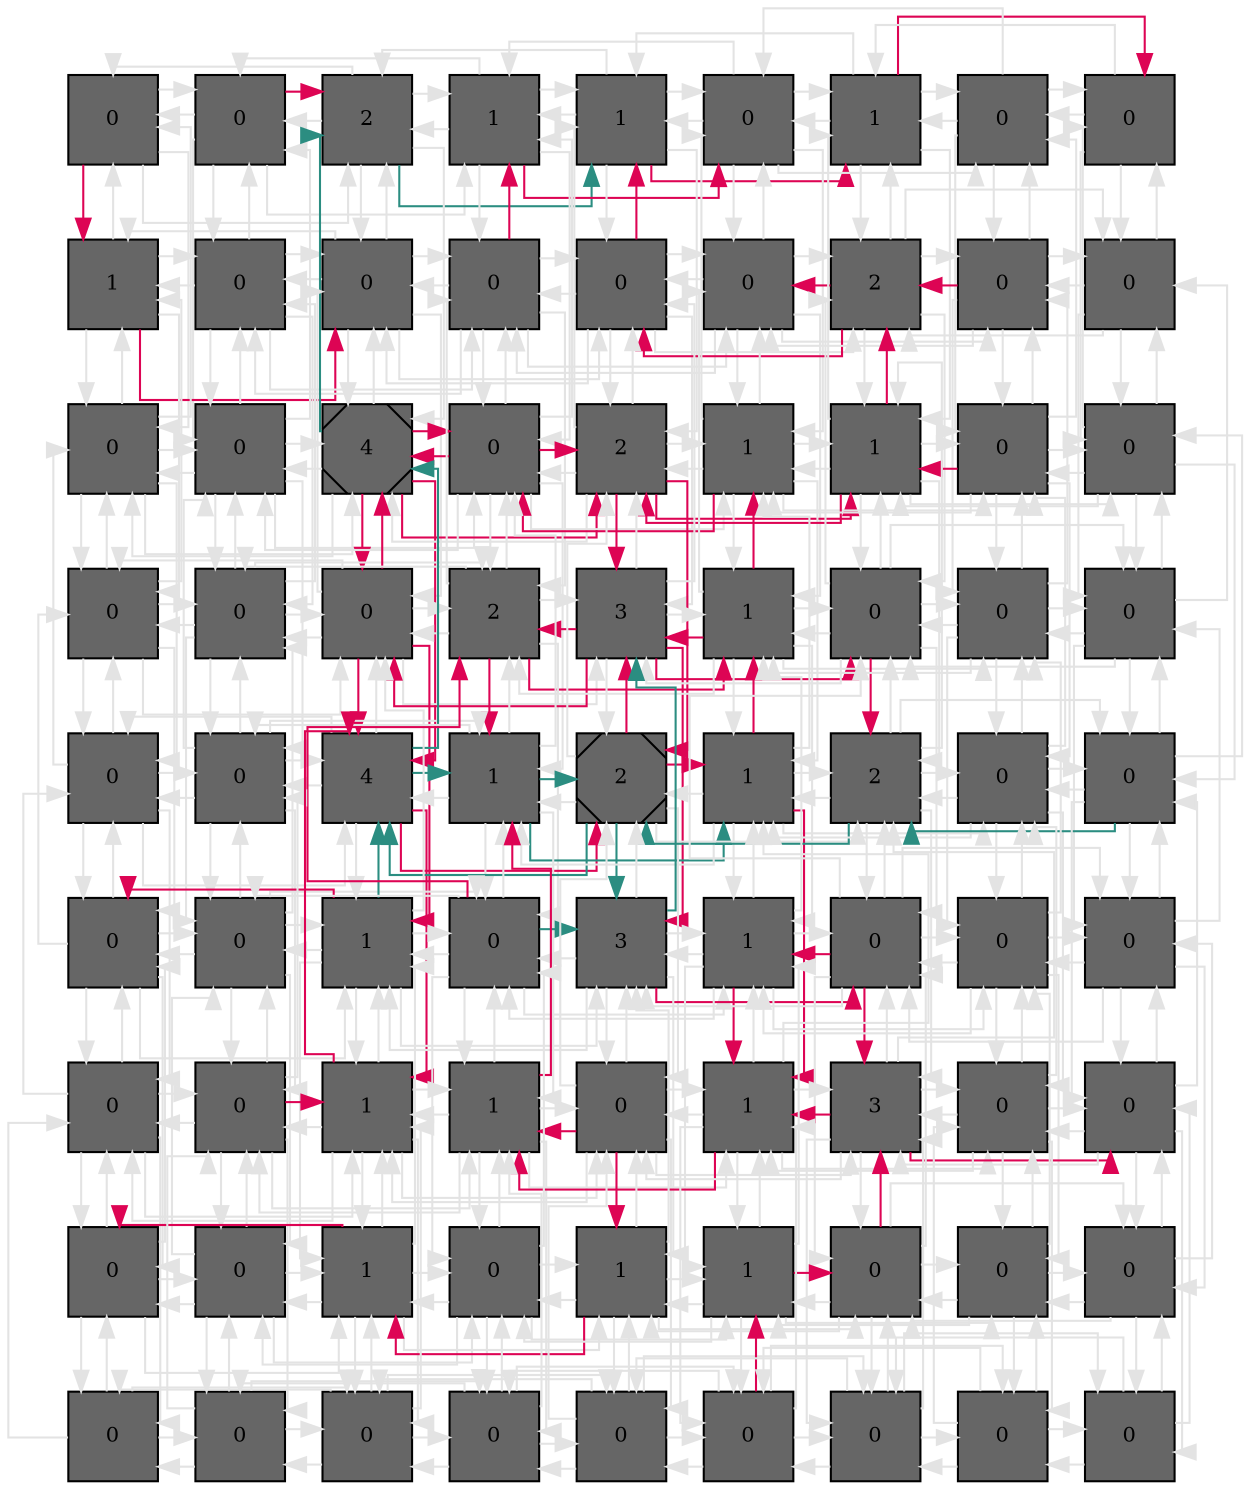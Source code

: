 digraph layout  {
rankdir=TB;
splines=ortho;
node [fixedsize=false, style=filled, width="0.6"];
edge [constraint=false];
0 [fillcolor="#666666", fontsize=10, label=0, shape=square, tooltip="name:  TGFbR ,\nin_degree: 4,\nout_degree: 4"];
1 [fillcolor="#666666", fontsize=10, label=0, shape=square, tooltip="name:  IRAK ,\nin_degree: 5,\nout_degree: 5"];
2 [fillcolor="#666666", fontsize=10, label=2, shape=square, tooltip="name:  TGFb ,\nin_degree: 6,\nout_degree: 6"];
3 [fillcolor="#666666", fontsize=10, label=1, shape=square, tooltip="name:  STAT4 ,\nin_degree: 6,\nout_degree: 6"];
4 [fillcolor="#666666", fontsize=10, label=1, shape=square, tooltip="name:  IFNg ,\nin_degree: 6,\nout_degree: 6"];
5 [fillcolor="#666666", fontsize=10, label=0, shape=square, tooltip="name:  IL12R ,\nin_degree: 6,\nout_degree: 6"];
6 [fillcolor="#666666", fontsize=10, label=1, shape=square, tooltip="name:  Prf1 ,\nin_degree: 6,\nout_degree: 6"];
7 [fillcolor="#666666", fontsize=10, label=0, shape=square, tooltip="name:  IL12 ,\nin_degree: 5,\nout_degree: 5"];
8 [fillcolor="#666666", fontsize=10, label=0, shape=square, tooltip="name:  IFNgR ,\nin_degree: 4,\nout_degree: 4"];
9 [fillcolor="#666666", fontsize=10, label=1, shape=square, tooltip="name:  IL18 ,\nin_degree: 5,\nout_degree: 5"];
10 [fillcolor="#666666", fontsize=10, label=0, shape=square, tooltip="name:  IL18R ,\nin_degree: 6,\nout_degree: 6"];
11 [fillcolor="#666666", fontsize=10, label=0, shape=square, tooltip="name:  SMAD2 ,\nin_degree: 7,\nout_degree: 7"];
12 [fillcolor="#666666", fontsize=10, label=0, shape=square, tooltip="name:  STAT6 ,\nin_degree: 7,\nout_degree: 7"];
13 [fillcolor="#666666", fontsize=10, label=0, shape=square, tooltip="name:  EOMES ,\nin_degree: 7,\nout_degree: 7"];
14 [fillcolor="#666666", fontsize=10, label=0, shape=square, tooltip="name:  IL4R ,\nin_degree: 7,\nout_degree: 7"];
15 [fillcolor="#666666", fontsize=10, label=2, shape=square, tooltip="name:  Gzmb ,\nin_degree: 7,\nout_degree: 7"];
16 [fillcolor="#666666", fontsize=10, label=0, shape=square, tooltip="name:  IL27R ,\nin_degree: 6,\nout_degree: 6"];
17 [fillcolor="#666666", fontsize=10, label=0, shape=square, tooltip="name:  IL27 ,\nin_degree: 5,\nout_degree: 5"];
18 [fillcolor="#666666", fontsize=10, label=0, shape=square, tooltip="name:  SMAD3 ,\nin_degree: 6,\nout_degree: 6"];
19 [fillcolor="#666666", fontsize=10, label=0, shape=square, tooltip="name:  IL10 ,\nin_degree: 7,\nout_degree: 7"];
20 [fillcolor="#666666", fontsize=10, label=4, shape=Msquare, tooltip="name:  Foxp3 ,\nin_degree: 8,\nout_degree: 8"];
21 [fillcolor="#666666", fontsize=10, label=0, shape=square, tooltip="name:  GATA3 ,\nin_degree: 8,\nout_degree: 8"];
22 [fillcolor="#666666", fontsize=10, label=2, shape=square, tooltip="name:  Tbet ,\nin_degree: 8,\nout_degree: 8"];
23 [fillcolor="#666666", fontsize=10, label=1, shape=square, tooltip="name:  SOCS1 ,\nin_degree: 8,\nout_degree: 8"];
24 [fillcolor="#666666", fontsize=10, label=1, shape=square, tooltip="name:  IL4 ,\nin_degree: 8,\nout_degree: 8"];
25 [fillcolor="#666666", fontsize=10, label=0, shape=square, tooltip="name:  STAT1 ,\nin_degree: 7,\nout_degree: 7"];
26 [fillcolor="#666666", fontsize=10, label=0, shape=square, tooltip="name:  JAK1 ,\nin_degree: 6,\nout_degree: 6"];
27 [fillcolor="#666666", fontsize=10, label=0, shape=square, tooltip="name:  IL17 ,\nin_degree: 6,\nout_degree: 6"];
28 [fillcolor="#666666", fontsize=10, label=0, shape=square, tooltip="name:  IL6 ,\nin_degree: 7,\nout_degree: 7"];
29 [fillcolor="#666666", fontsize=10, label=0, shape=square, tooltip="name:  RORgt ,\nin_degree: 8,\nout_degree: 8"];
30 [fillcolor="#666666", fontsize=10, label=2, shape=square, tooltip="name:  HEB ,\nin_degree: 8,\nout_degree: 8"];
31 [fillcolor="#666666", fontsize=10, label=3, shape=square, tooltip="name:  Runx3 ,\nin_degree: 8,\nout_degree: 8"];
32 [fillcolor="#666666", fontsize=10, label=1, shape=square, tooltip="name:  TCF1 ,\nin_degree: 8,\nout_degree: 8"];
33 [fillcolor="#666666", fontsize=10, label=0, shape=square, tooltip="name:  CD4 ,\nin_degree: 8,\nout_degree: 8"];
34 [fillcolor="#666666", fontsize=10, label=0, shape=square, tooltip="name:  IFNbR ,\nin_degree: 7,\nout_degree: 7"];
35 [fillcolor="#666666", fontsize=10, label=0, shape=square, tooltip="name:  IFNb ,\nin_degree: 6,\nout_degree: 6"];
36 [fillcolor="#666666", fontsize=10, label=0, shape=square, tooltip="name:  AKT ,\nin_degree: 6,\nout_degree: 6"];
37 [fillcolor="#666666", fontsize=10, label=0, shape=square, tooltip="name:  IL10R ,\nin_degree: 7,\nout_degree: 7"];
38 [fillcolor="#666666", fontsize=10, label=4, shape=square, tooltip="name:  STAT3 ,\nin_degree: 8,\nout_degree: 8"];
39 [fillcolor="#666666", fontsize=10, label=1, shape=square, tooltip="name:  Runx1 ,\nin_degree: 8,\nout_degree: 8"];
40 [fillcolor="#666666", fontsize=10, label=2, shape=Msquare, tooltip="name:  ThPOK ,\nin_degree: 8,\nout_degree: 8"];
41 [fillcolor="#666666", fontsize=10, label=1, shape=square, tooltip="name:  STAT5 ,\nin_degree: 8,\nout_degree: 8"];
42 [fillcolor="#666666", fontsize=10, label=2, shape=square, tooltip="name:  XBP1 ,\nin_degree: 8,\nout_degree: 8"];
43 [fillcolor="#666666", fontsize=10, label=0, shape=square, tooltip="name:  IL2R ,\nin_degree: 7,\nout_degree: 7"];
44 [fillcolor="#666666", fontsize=10, label=0, shape=square, tooltip="name:  IL21R ,\nin_degree: 6,\nout_degree: 6"];
45 [fillcolor="#666666", fontsize=10, label=0, shape=square, tooltip="name:  TNFa ,\nin_degree: 6,\nout_degree: 6"];
46 [fillcolor="#666666", fontsize=10, label=0, shape=square, tooltip="name:  IL6R ,\nin_degree: 7,\nout_degree: 7"];
47 [fillcolor="#666666", fontsize=10, label=1, shape=square, tooltip="name:  JAK3 ,\nin_degree: 8,\nout_degree: 8"];
48 [fillcolor="#666666", fontsize=10, label=0, shape=square, tooltip="name:  Notch1 ,\nin_degree: 8,\nout_degree: 8"];
49 [fillcolor="#666666", fontsize=10, label=3, shape=square, tooltip="name:  CD8 ,\nin_degree: 8,\nout_degree: 8"];
50 [fillcolor="#666666", fontsize=10, label=1, shape=square, tooltip="name:  Bcl11b ,\nin_degree: 8,\nout_degree: 8"];
51 [fillcolor="#666666", fontsize=10, label=0, shape=square, tooltip="name:  Ebf1 ,\nin_degree: 8,\nout_degree: 8"];
52 [fillcolor="#666666", fontsize=10, label=0, shape=square, tooltip="name:  IL2 ,\nin_degree: 7,\nout_degree: 7"];
53 [fillcolor="#666666", fontsize=10, label=0, shape=square, tooltip="name:  IL21 ,\nin_degree: 6,\nout_degree: 6"];
54 [fillcolor="#666666", fontsize=10, label=0, shape=square, tooltip="name:  TNFR2 ,\nin_degree: 6,\nout_degree: 6"];
55 [fillcolor="#666666", fontsize=10, label=0, shape=square, tooltip="name:  IL23R ,\nin_degree: 7,\nout_degree: 7"];
56 [fillcolor="#666666", fontsize=10, label=1, shape=square, tooltip="name:  FR4 ,\nin_degree: 8,\nout_degree: 8"];
57 [fillcolor="#666666", fontsize=10, label=1, shape=square, tooltip="name:  Bcl2 ,\nin_degree: 8,\nout_degree: 8"];
58 [fillcolor="#666666", fontsize=10, label=0, shape=square, tooltip="name:  TCR ,\nin_degree: 8,\nout_degree: 8"];
59 [fillcolor="#666666", fontsize=10, label=1, shape=square, tooltip="name:  Pax5 ,\nin_degree: 8,\nout_degree: 8"];
60 [fillcolor="#666666", fontsize=10, label=3, shape=square, tooltip="name:  Blimp1 ,\nin_degree: 8,\nout_degree: 8"];
61 [fillcolor="#666666", fontsize=10, label=0, shape=square, tooltip="name:  Bach2 ,\nin_degree: 7,\nout_degree: 7"];
62 [fillcolor="#666666", fontsize=10, label=0, shape=square, tooltip="name:  Bcl6 ,\nin_degree: 6,\nout_degree: 6"];
63 [fillcolor="#666666", fontsize=10, label=0, shape=square, tooltip="name:  Ikaros ,\nin_degree: 5,\nout_degree: 5"];
64 [fillcolor="#666666", fontsize=10, label=0, shape=square, tooltip="name:  IL7 ,\nin_degree: 6,\nout_degree: 6"];
65 [fillcolor="#666666", fontsize=10, label=1, shape=square, tooltip="name:  IL7R ,\nin_degree: 7,\nout_degree: 7"];
66 [fillcolor="#666666", fontsize=10, label=0, shape=square, tooltip="name:  Dll1 ,\nin_degree: 7,\nout_degree: 7"];
67 [fillcolor="#666666", fontsize=10, label=1, shape=square, tooltip="name:  PU1 ,\nin_degree: 7,\nout_degree: 7"];
68 [fillcolor="#666666", fontsize=10, label=1, shape=square, tooltip="name:  CD19 ,\nin_degree: 7,\nout_degree: 7"];
69 [fillcolor="#666666", fontsize=10, label=0, shape=square, tooltip="name:  Irf4 ,\nin_degree: 7,\nout_degree: 7"];
70 [fillcolor="#666666", fontsize=10, label=0, shape=square, tooltip="name:  Helios ,\nin_degree: 6,\nout_degree: 6"];
71 [fillcolor="#666666", fontsize=10, label=0, shape=square, tooltip="name:  NFkB ,\nin_degree: 5,\nout_degree: 5"];
72 [fillcolor="#666666", fontsize=10, label=0, shape=square, tooltip="name:  Gfi1 ,\nin_degree: 4,\nout_degree: 4"];
73 [fillcolor="#666666", fontsize=10, label=0, shape=square, tooltip="name:  IL23 ,\nin_degree: 5,\nout_degree: 5"];
74 [fillcolor="#666666", fontsize=10, label=0, shape=square, tooltip="name:  B9 ,\nin_degree: 6,\nout_degree: 6"];
75 [fillcolor="#666666", fontsize=10, label=0, shape=square, tooltip="name:  Hoxa9 ,\nin_degree: 6,\nout_degree: 6"];
76 [fillcolor="#666666", fontsize=10, label=0, shape=square, tooltip="name:  NFAT ,\nin_degree: 6,\nout_degree: 6"];
77 [fillcolor="#666666", fontsize=10, label=0, shape=square, tooltip="name:  Flt3 ,\nin_degree: 6,\nout_degree: 6"];
78 [fillcolor="#666666", fontsize=10, label=0, shape=square, tooltip="name:  Flt3L ,\nin_degree: 6,\nout_degree: 6"];
79 [fillcolor="#666666", fontsize=10, label=0, shape=square, tooltip="name:  ERK ,\nin_degree: 5,\nout_degree: 5"];
80 [fillcolor="#666666", fontsize=10, label=0, shape=square, tooltip="name:  BCR ,\nin_degree: 4,\nout_degree: 4"];
0 -> 1  [color=grey89, style="penwidth(0.1)", tooltip=" ", weight=1];
0 -> 9  [color="#DD0454", style="penwidth(0.1)", tooltip="0( TGFbR ) to 11( SMAD2 )", weight=1];
0 -> 18  [color=grey89, style="penwidth(0.1)", tooltip=" ", weight=1];
0 -> 2  [color=grey89, style="penwidth(0.1)", tooltip=" ", weight=1];
1 -> 0  [color=grey89, style="penwidth(0.1)", tooltip=" ", weight=1];
1 -> 2  [color="#DD0454", style="penwidth(0.1)", tooltip="1( IRAK ) to 4( IFNg )", weight=1];
1 -> 10  [color=grey89, style="penwidth(0.1)", tooltip=" ", weight=1];
1 -> 19  [color=grey89, style="penwidth(0.1)", tooltip=" ", weight=1];
1 -> 3  [color=grey89, style="penwidth(0.1)", tooltip=" ", weight=1];
2 -> 1  [color=grey89, style="penwidth(0.1)", tooltip=" ", weight=1];
2 -> 3  [color=grey89, style="penwidth(0.1)", tooltip=" ", weight=1];
2 -> 11  [color=grey89, style="penwidth(0.1)", tooltip=" ", weight=1];
2 -> 20  [color=grey89, style="penwidth(0.1)", tooltip=" ", weight=1];
2 -> 4  [color="#2B8D81", style="penwidth(0.1)", tooltip="38( STAT3 ) to 4( IFNg )", weight=1];
2 -> 0  [color=grey89, style="penwidth(0.1)", tooltip=" ", weight=1];
3 -> 2  [color=grey89, style="penwidth(0.1)", tooltip=" ", weight=1];
3 -> 4  [color=grey89, style="penwidth(0.1)", tooltip=" ", weight=1];
3 -> 12  [color=grey89, style="penwidth(0.1)", tooltip=" ", weight=1];
3 -> 21  [color=grey89, style="penwidth(0.1)", tooltip=" ", weight=1];
3 -> 5  [color="#DD0454", style="penwidth(0.1)", tooltip="12( STAT6 ) to 5( IL12R )", weight=1];
3 -> 1  [color=grey89, style="penwidth(0.1)", tooltip=" ", weight=1];
4 -> 3  [color=grey89, style="penwidth(0.1)", tooltip=" ", weight=1];
4 -> 5  [color=grey89, style="penwidth(0.1)", tooltip=" ", weight=1];
4 -> 13  [color=grey89, style="penwidth(0.1)", tooltip=" ", weight=1];
4 -> 22  [color=grey89, style="penwidth(0.1)", tooltip=" ", weight=1];
4 -> 6  [color="#DD0454", style="penwidth(0.1)", tooltip="4( IFNg ) to 8( IFNgR )", weight=1];
4 -> 2  [color=grey89, style="penwidth(0.1)", tooltip=" ", weight=1];
5 -> 4  [color=grey89, style="penwidth(0.1)", tooltip=" ", weight=1];
5 -> 6  [color=grey89, style="penwidth(0.1)", tooltip=" ", weight=1];
5 -> 14  [color=grey89, style="penwidth(0.1)", tooltip=" ", weight=1];
5 -> 23  [color=grey89, style="penwidth(0.1)", tooltip=" ", weight=1];
5 -> 7  [color=grey89, style="penwidth(0.1)", tooltip=" ", weight=1];
5 -> 3  [color=grey89, style="penwidth(0.1)", tooltip=" ", weight=1];
6 -> 5  [color=grey89, style="penwidth(0.1)", tooltip=" ", weight=1];
6 -> 7  [color=grey89, style="penwidth(0.1)", tooltip=" ", weight=1];
6 -> 15  [color=grey89, style="penwidth(0.1)", tooltip=" ", weight=1];
6 -> 24  [color=grey89, style="penwidth(0.1)", tooltip=" ", weight=1];
6 -> 8  [color="#DD0454", style="penwidth(0.1)", tooltip="4( IFNg ) to 8( IFNgR )", weight=1];
6 -> 4  [color=grey89, style="penwidth(0.1)", tooltip=" ", weight=1];
7 -> 6  [color=grey89, style="penwidth(0.1)", tooltip=" ", weight=1];
7 -> 8  [color=grey89, style="penwidth(0.1)", tooltip=" ", weight=1];
7 -> 16  [color=grey89, style="penwidth(0.1)", tooltip=" ", weight=1];
7 -> 25  [color=grey89, style="penwidth(0.1)", tooltip=" ", weight=1];
7 -> 5  [color=grey89, style="penwidth(0.1)", tooltip=" ", weight=1];
8 -> 7  [color=grey89, style="penwidth(0.1)", tooltip=" ", weight=1];
8 -> 17  [color=grey89, style="penwidth(0.1)", tooltip=" ", weight=1];
8 -> 26  [color=grey89, style="penwidth(0.1)", tooltip=" ", weight=1];
8 -> 6  [color=grey89, style="penwidth(0.1)", tooltip=" ", weight=1];
9 -> 0  [color=grey89, style="penwidth(0.1)", tooltip=" ", weight=1];
9 -> 10  [color=grey89, style="penwidth(0.1)", tooltip=" ", weight=1];
9 -> 18  [color=grey89, style="penwidth(0.1)", tooltip=" ", weight=1];
9 -> 27  [color=grey89, style="penwidth(0.1)", tooltip=" ", weight=1];
9 -> 11  [color="#DD0454", style="penwidth(0.1)", tooltip="0( TGFbR ) to 11( SMAD2 )", weight=1];
10 -> 1  [color=grey89, style="penwidth(0.1)", tooltip=" ", weight=1];
10 -> 9  [color=grey89, style="penwidth(0.1)", tooltip=" ", weight=1];
10 -> 11  [color=grey89, style="penwidth(0.1)", tooltip=" ", weight=1];
10 -> 19  [color=grey89, style="penwidth(0.1)", tooltip=" ", weight=1];
10 -> 28  [color=grey89, style="penwidth(0.1)", tooltip=" ", weight=1];
10 -> 12  [color=grey89, style="penwidth(0.1)", tooltip=" ", weight=1];
11 -> 2  [color=grey89, style="penwidth(0.1)", tooltip=" ", weight=1];
11 -> 10  [color=grey89, style="penwidth(0.1)", tooltip=" ", weight=1];
11 -> 12  [color=grey89, style="penwidth(0.1)", tooltip=" ", weight=1];
11 -> 20  [color=grey89, style="penwidth(0.1)", tooltip=" ", weight=1];
11 -> 29  [color=grey89, style="penwidth(0.1)", tooltip=" ", weight=1];
11 -> 13  [color=grey89, style="penwidth(0.1)", tooltip=" ", weight=1];
11 -> 9  [color=grey89, style="penwidth(0.1)", tooltip=" ", weight=1];
12 -> 3  [color="#DD0454", style="penwidth(0.1)", tooltip="12( STAT6 ) to 5( IL12R )", weight=1];
12 -> 11  [color=grey89, style="penwidth(0.1)", tooltip=" ", weight=1];
12 -> 13  [color=grey89, style="penwidth(0.1)", tooltip=" ", weight=1];
12 -> 21  [color=grey89, style="penwidth(0.1)", tooltip=" ", weight=1];
12 -> 30  [color=grey89, style="penwidth(0.1)", tooltip=" ", weight=1];
12 -> 14  [color=grey89, style="penwidth(0.1)", tooltip=" ", weight=1];
12 -> 10  [color=grey89, style="penwidth(0.1)", tooltip=" ", weight=1];
13 -> 4  [color="#DD0454", style="penwidth(0.1)", tooltip="13( EOMES ) to 6( Prf1 )", weight=1];
13 -> 12  [color=grey89, style="penwidth(0.1)", tooltip=" ", weight=1];
13 -> 14  [color=grey89, style="penwidth(0.1)", tooltip=" ", weight=1];
13 -> 22  [color=grey89, style="penwidth(0.1)", tooltip=" ", weight=1];
13 -> 31  [color=grey89, style="penwidth(0.1)", tooltip=" ", weight=1];
13 -> 15  [color=grey89, style="penwidth(0.1)", tooltip=" ", weight=1];
13 -> 11  [color=grey89, style="penwidth(0.1)", tooltip=" ", weight=1];
14 -> 5  [color=grey89, style="penwidth(0.1)", tooltip=" ", weight=1];
14 -> 13  [color=grey89, style="penwidth(0.1)", tooltip=" ", weight=1];
14 -> 15  [color=grey89, style="penwidth(0.1)", tooltip=" ", weight=1];
14 -> 23  [color=grey89, style="penwidth(0.1)", tooltip=" ", weight=1];
14 -> 32  [color=grey89, style="penwidth(0.1)", tooltip=" ", weight=1];
14 -> 16  [color=grey89, style="penwidth(0.1)", tooltip=" ", weight=1];
14 -> 12  [color=grey89, style="penwidth(0.1)", tooltip=" ", weight=1];
15 -> 6  [color=grey89, style="penwidth(0.1)", tooltip=" ", weight=1];
15 -> 14  [color="#DD0454", style="penwidth(0.1)", tooltip="24( IL4 ) to 14( IL4R )", weight=1];
15 -> 16  [color=grey89, style="penwidth(0.1)", tooltip=" ", weight=1];
15 -> 24  [color=grey89, style="penwidth(0.1)", tooltip=" ", weight=1];
15 -> 33  [color=grey89, style="penwidth(0.1)", tooltip=" ", weight=1];
15 -> 17  [color=grey89, style="penwidth(0.1)", tooltip=" ", weight=1];
15 -> 13  [color="#DD0454", style="penwidth(0.1)", tooltip="16( IL27R ) to 13( EOMES )", weight=1];
16 -> 7  [color=grey89, style="penwidth(0.1)", tooltip=" ", weight=1];
16 -> 15  [color="#DD0454", style="penwidth(0.1)", tooltip="16( IL27R ) to 13( EOMES )", weight=1];
16 -> 17  [color=grey89, style="penwidth(0.1)", tooltip=" ", weight=1];
16 -> 25  [color=grey89, style="penwidth(0.1)", tooltip=" ", weight=1];
16 -> 34  [color=grey89, style="penwidth(0.1)", tooltip=" ", weight=1];
16 -> 14  [color=grey89, style="penwidth(0.1)", tooltip=" ", weight=1];
17 -> 8  [color=grey89, style="penwidth(0.1)", tooltip=" ", weight=1];
17 -> 16  [color=grey89, style="penwidth(0.1)", tooltip=" ", weight=1];
17 -> 26  [color=grey89, style="penwidth(0.1)", tooltip=" ", weight=1];
17 -> 35  [color=grey89, style="penwidth(0.1)", tooltip=" ", weight=1];
17 -> 15  [color=grey89, style="penwidth(0.1)", tooltip=" ", weight=1];
18 -> 9  [color=grey89, style="penwidth(0.1)", tooltip=" ", weight=1];
18 -> 19  [color=grey89, style="penwidth(0.1)", tooltip=" ", weight=1];
18 -> 27  [color=grey89, style="penwidth(0.1)", tooltip=" ", weight=1];
18 -> 36  [color=grey89, style="penwidth(0.1)", tooltip=" ", weight=1];
18 -> 0  [color=grey89, style="penwidth(0.1)", tooltip=" ", weight=1];
18 -> 20  [color=grey89, style="penwidth(0.1)", tooltip=" ", weight=1];
19 -> 10  [color=grey89, style="penwidth(0.1)", tooltip=" ", weight=1];
19 -> 18  [color=grey89, style="penwidth(0.1)", tooltip=" ", weight=1];
19 -> 20  [color=grey89, style="penwidth(0.1)", tooltip=" ", weight=1];
19 -> 28  [color=grey89, style="penwidth(0.1)", tooltip=" ", weight=1];
19 -> 37  [color=grey89, style="penwidth(0.1)", tooltip=" ", weight=1];
19 -> 1  [color=grey89, style="penwidth(0.1)", tooltip=" ", weight=1];
19 -> 21  [color=grey89, style="penwidth(0.1)", tooltip=" ", weight=1];
20 -> 11  [color=grey89, style="penwidth(0.1)", tooltip=" ", weight=1];
20 -> 19  [color=grey89, style="penwidth(0.1)", tooltip=" ", weight=1];
20 -> 21  [color="#DD0454", style="penwidth(0.1)", tooltip="29( RORgt ) to 21( GATA3 )", weight=1];
20 -> 29  [color="#DD0454", style="penwidth(0.1)", tooltip="21( GATA3 ) to 29( RORgt )", weight=1];
20 -> 38  [color="#DD0454", style="penwidth(0.1)", tooltip="20( Foxp3 ) to 40( ThPOK )", weight=1];
20 -> 2  [color="#2B8D81", style="penwidth(0.1)", tooltip="38( STAT3 ) to 4( IFNg )", weight=1];
20 -> 22  [color="#DD0454", style="penwidth(0.1)", tooltip="29( RORgt ) to 22( Tbet )", weight=1];
20 -> 18  [color=grey89, style="penwidth(0.1)", tooltip=" ", weight=1];
21 -> 12  [color=grey89, style="penwidth(0.1)", tooltip=" ", weight=1];
21 -> 20  [color="#DD0454", style="penwidth(0.1)", tooltip="21( GATA3 ) to 29( RORgt )", weight=1];
21 -> 22  [color="#DD0454", style="penwidth(0.1)", tooltip="21( GATA3 ) to 40( ThPOK )", weight=1];
21 -> 30  [color=grey89, style="penwidth(0.1)", tooltip=" ", weight=1];
21 -> 39  [color=grey89, style="penwidth(0.1)", tooltip=" ", weight=1];
21 -> 3  [color=grey89, style="penwidth(0.1)", tooltip=" ", weight=1];
21 -> 23  [color=grey89, style="penwidth(0.1)", tooltip=" ", weight=1];
21 -> 19  [color=grey89, style="penwidth(0.1)", tooltip=" ", weight=1];
22 -> 13  [color=grey89, style="penwidth(0.1)", tooltip=" ", weight=1];
22 -> 21  [color=grey89, style="penwidth(0.1)", tooltip=" ", weight=1];
22 -> 23  [color=grey89, style="penwidth(0.1)", tooltip=" ", weight=1];
22 -> 31  [color="#DD0454", style="penwidth(0.1)", tooltip="22( Tbet ) to 29( RORgt )", weight=1];
22 -> 40  [color="#DD0454", style="penwidth(0.1)", tooltip="21( GATA3 ) to 40( ThPOK )", weight=1];
22 -> 4  [color=grey89, style="penwidth(0.1)", tooltip=" ", weight=1];
22 -> 24  [color="#DD0454", style="penwidth(0.1)", tooltip="21( GATA3 ) to 24( IL4 )", weight=1];
22 -> 20  [color=grey89, style="penwidth(0.1)", tooltip=" ", weight=1];
23 -> 14  [color=grey89, style="penwidth(0.1)", tooltip=" ", weight=1];
23 -> 22  [color=grey89, style="penwidth(0.1)", tooltip=" ", weight=1];
23 -> 24  [color=grey89, style="penwidth(0.1)", tooltip=" ", weight=1];
23 -> 32  [color=grey89, style="penwidth(0.1)", tooltip=" ", weight=1];
23 -> 41  [color=grey89, style="penwidth(0.1)", tooltip=" ", weight=1];
23 -> 5  [color=grey89, style="penwidth(0.1)", tooltip=" ", weight=1];
23 -> 25  [color=grey89, style="penwidth(0.1)", tooltip=" ", weight=1];
23 -> 21  [color="#DD0454", style="penwidth(0.1)", tooltip="32( TCF1 ) to 21( GATA3 )", weight=1];
24 -> 15  [color="#DD0454", style="penwidth(0.1)", tooltip="24( IL4 ) to 14( IL4R )", weight=1];
24 -> 23  [color=grey89, style="penwidth(0.1)", tooltip=" ", weight=1];
24 -> 25  [color=grey89, style="penwidth(0.1)", tooltip=" ", weight=1];
24 -> 33  [color=grey89, style="penwidth(0.1)", tooltip=" ", weight=1];
24 -> 42  [color=grey89, style="penwidth(0.1)", tooltip=" ", weight=1];
24 -> 6  [color=grey89, style="penwidth(0.1)", tooltip=" ", weight=1];
24 -> 26  [color=grey89, style="penwidth(0.1)", tooltip=" ", weight=1];
24 -> 22  [color="#DD0454", style="penwidth(0.1)", tooltip="25( STAT1 ) to 22( Tbet )", weight=1];
25 -> 16  [color=grey89, style="penwidth(0.1)", tooltip=" ", weight=1];
25 -> 24  [color="#DD0454", style="penwidth(0.1)", tooltip="25( STAT1 ) to 22( Tbet )", weight=1];
25 -> 26  [color=grey89, style="penwidth(0.1)", tooltip=" ", weight=1];
25 -> 34  [color=grey89, style="penwidth(0.1)", tooltip=" ", weight=1];
25 -> 43  [color=grey89, style="penwidth(0.1)", tooltip=" ", weight=1];
25 -> 7  [color=grey89, style="penwidth(0.1)", tooltip=" ", weight=1];
25 -> 23  [color=grey89, style="penwidth(0.1)", tooltip=" ", weight=1];
26 -> 17  [color=grey89, style="penwidth(0.1)", tooltip=" ", weight=1];
26 -> 25  [color=grey89, style="penwidth(0.1)", tooltip=" ", weight=1];
26 -> 35  [color=grey89, style="penwidth(0.1)", tooltip=" ", weight=1];
26 -> 44  [color=grey89, style="penwidth(0.1)", tooltip=" ", weight=1];
26 -> 8  [color=grey89, style="penwidth(0.1)", tooltip=" ", weight=1];
26 -> 24  [color=grey89, style="penwidth(0.1)", tooltip=" ", weight=1];
27 -> 18  [color=grey89, style="penwidth(0.1)", tooltip=" ", weight=1];
27 -> 28  [color=grey89, style="penwidth(0.1)", tooltip=" ", weight=1];
27 -> 36  [color=grey89, style="penwidth(0.1)", tooltip=" ", weight=1];
27 -> 45  [color=grey89, style="penwidth(0.1)", tooltip=" ", weight=1];
27 -> 9  [color=grey89, style="penwidth(0.1)", tooltip=" ", weight=1];
27 -> 29  [color=grey89, style="penwidth(0.1)", tooltip=" ", weight=1];
28 -> 19  [color=grey89, style="penwidth(0.1)", tooltip=" ", weight=1];
28 -> 27  [color=grey89, style="penwidth(0.1)", tooltip=" ", weight=1];
28 -> 29  [color=grey89, style="penwidth(0.1)", tooltip=" ", weight=1];
28 -> 37  [color=grey89, style="penwidth(0.1)", tooltip=" ", weight=1];
28 -> 46  [color=grey89, style="penwidth(0.1)", tooltip=" ", weight=1];
28 -> 10  [color=grey89, style="penwidth(0.1)", tooltip=" ", weight=1];
28 -> 30  [color=grey89, style="penwidth(0.1)", tooltip=" ", weight=1];
29 -> 20  [color="#DD0454", style="penwidth(0.1)", tooltip="29( RORgt ) to 22( Tbet )", weight=1];
29 -> 28  [color=grey89, style="penwidth(0.1)", tooltip=" ", weight=1];
29 -> 30  [color=grey89, style="penwidth(0.1)", tooltip=" ", weight=1];
29 -> 38  [color="#DD0454", style="penwidth(0.1)", tooltip="29( RORgt ) to 40( ThPOK )", weight=1];
29 -> 47  [color="#DD0454", style="penwidth(0.1)", tooltip="29( RORgt ) to 45( TNFa )", weight=1];
29 -> 11  [color=grey89, style="penwidth(0.1)", tooltip=" ", weight=1];
29 -> 31  [color=grey89, style="penwidth(0.1)", tooltip=" ", weight=1];
29 -> 27  [color=grey89, style="penwidth(0.1)", tooltip=" ", weight=1];
30 -> 21  [color=grey89, style="penwidth(0.1)", tooltip=" ", weight=1];
30 -> 29  [color=grey89, style="penwidth(0.1)", tooltip=" ", weight=1];
30 -> 31  [color=grey89, style="penwidth(0.1)", tooltip=" ", weight=1];
30 -> 39  [color="#DD0454", style="penwidth(0.1)", tooltip="31( Runx3 ) to 39( Runx1 )", weight=1];
30 -> 48  [color=grey89, style="penwidth(0.1)", tooltip=" ", weight=1];
30 -> 12  [color=grey89, style="penwidth(0.1)", tooltip=" ", weight=1];
30 -> 32  [color="#DD0454", style="penwidth(0.1)", tooltip="48( Notch1 ) to 32( TCF1 )", weight=1];
30 -> 28  [color=grey89, style="penwidth(0.1)", tooltip=" ", weight=1];
31 -> 22  [color=grey89, style="penwidth(0.1)", tooltip=" ", weight=1];
31 -> 30  [color="#DD0454", style="penwidth(0.1)", tooltip="31( Runx3 ) to 39( Runx1 )", weight=1];
31 -> 32  [color=grey89, style="penwidth(0.1)", tooltip=" ", weight=1];
31 -> 40  [color=grey89, style="penwidth(0.1)", tooltip=" ", weight=1];
31 -> 49  [color="#DD0454", style="penwidth(0.1)", tooltip="31( Runx3 ) to 51( Ebf1 )", weight=1];
31 -> 13  [color=grey89, style="penwidth(0.1)", tooltip=" ", weight=1];
31 -> 33  [color="#DD0454", style="penwidth(0.1)", tooltip="40( ThPOK ) to 33( CD4 )", weight=1];
31 -> 29  [color="#DD0454", style="penwidth(0.1)", tooltip="22( Tbet ) to 29( RORgt )", weight=1];
32 -> 23  [color="#DD0454", style="penwidth(0.1)", tooltip="32( TCF1 ) to 21( GATA3 )", weight=1];
32 -> 31  [color="#DD0454", style="penwidth(0.1)", tooltip="41( STAT5 ) to 31( Runx3 )", weight=1];
32 -> 33  [color=grey89, style="penwidth(0.1)", tooltip=" ", weight=1];
32 -> 41  [color=grey89, style="penwidth(0.1)", tooltip=" ", weight=1];
32 -> 50  [color=grey89, style="penwidth(0.1)", tooltip=" ", weight=1];
32 -> 14  [color=grey89, style="penwidth(0.1)", tooltip=" ", weight=1];
32 -> 34  [color=grey89, style="penwidth(0.1)", tooltip=" ", weight=1];
32 -> 30  [color=grey89, style="penwidth(0.1)", tooltip=" ", weight=1];
33 -> 24  [color=grey89, style="penwidth(0.1)", tooltip=" ", weight=1];
33 -> 32  [color=grey89, style="penwidth(0.1)", tooltip=" ", weight=1];
33 -> 34  [color=grey89, style="penwidth(0.1)", tooltip=" ", weight=1];
33 -> 42  [color="#DD0454", style="penwidth(0.1)", tooltip="33( CD4 ) to 40( ThPOK )", weight=1];
33 -> 51  [color=grey89, style="penwidth(0.1)", tooltip=" ", weight=1];
33 -> 15  [color=grey89, style="penwidth(0.1)", tooltip=" ", weight=1];
33 -> 35  [color=grey89, style="penwidth(0.1)", tooltip=" ", weight=1];
33 -> 31  [color=grey89, style="penwidth(0.1)", tooltip=" ", weight=1];
34 -> 25  [color=grey89, style="penwidth(0.1)", tooltip=" ", weight=1];
34 -> 33  [color=grey89, style="penwidth(0.1)", tooltip=" ", weight=1];
34 -> 35  [color=grey89, style="penwidth(0.1)", tooltip=" ", weight=1];
34 -> 43  [color=grey89, style="penwidth(0.1)", tooltip=" ", weight=1];
34 -> 52  [color=grey89, style="penwidth(0.1)", tooltip=" ", weight=1];
34 -> 16  [color=grey89, style="penwidth(0.1)", tooltip=" ", weight=1];
34 -> 32  [color=grey89, style="penwidth(0.1)", tooltip=" ", weight=1];
35 -> 26  [color=grey89, style="penwidth(0.1)", tooltip=" ", weight=1];
35 -> 34  [color=grey89, style="penwidth(0.1)", tooltip=" ", weight=1];
35 -> 44  [color=grey89, style="penwidth(0.1)", tooltip=" ", weight=1];
35 -> 53  [color=grey89, style="penwidth(0.1)", tooltip=" ", weight=1];
35 -> 17  [color=grey89, style="penwidth(0.1)", tooltip=" ", weight=1];
35 -> 33  [color=grey89, style="penwidth(0.1)", tooltip=" ", weight=1];
36 -> 27  [color=grey89, style="penwidth(0.1)", tooltip=" ", weight=1];
36 -> 37  [color=grey89, style="penwidth(0.1)", tooltip=" ", weight=1];
36 -> 45  [color=grey89, style="penwidth(0.1)", tooltip=" ", weight=1];
36 -> 54  [color=grey89, style="penwidth(0.1)", tooltip=" ", weight=1];
36 -> 18  [color=grey89, style="penwidth(0.1)", tooltip=" ", weight=1];
36 -> 38  [color=grey89, style="penwidth(0.1)", tooltip=" ", weight=1];
37 -> 28  [color=grey89, style="penwidth(0.1)", tooltip=" ", weight=1];
37 -> 36  [color=grey89, style="penwidth(0.1)", tooltip=" ", weight=1];
37 -> 38  [color=grey89, style="penwidth(0.1)", tooltip=" ", weight=1];
37 -> 46  [color=grey89, style="penwidth(0.1)", tooltip=" ", weight=1];
37 -> 55  [color=grey89, style="penwidth(0.1)", tooltip=" ", weight=1];
37 -> 19  [color=grey89, style="penwidth(0.1)", tooltip=" ", weight=1];
37 -> 39  [color=grey89, style="penwidth(0.1)", tooltip=" ", weight=1];
38 -> 29  [color=grey89, style="penwidth(0.1)", tooltip=" ", weight=1];
38 -> 37  [color=grey89, style="penwidth(0.1)", tooltip=" ", weight=1];
38 -> 39  [color="#2B8D81", style="penwidth(0.1)", tooltip="47( JAK3 ) to 41( STAT5 )", weight=1];
38 -> 47  [color=grey89, style="penwidth(0.1)", tooltip=" ", weight=1];
38 -> 56  [color="#DD0454", style="penwidth(0.1)", tooltip="20( Foxp3 ) to 56( FR4 )", weight=1];
38 -> 20  [color="#2B8D81", style="penwidth(0.1)", tooltip="38( STAT3 ) to 4( IFNg )", weight=1];
38 -> 40  [color="#DD0454", style="penwidth(0.1)", tooltip="29( RORgt ) to 40( ThPOK )", weight=1];
38 -> 36  [color=grey89, style="penwidth(0.1)", tooltip=" ", weight=1];
39 -> 30  [color=grey89, style="penwidth(0.1)", tooltip=" ", weight=1];
39 -> 38  [color=grey89, style="penwidth(0.1)", tooltip=" ", weight=1];
39 -> 40  [color="#2B8D81", style="penwidth(0.1)", tooltip="39( Runx1 ) to 51( Ebf1 )", weight=1];
39 -> 48  [color=grey89, style="penwidth(0.1)", tooltip=" ", weight=1];
39 -> 57  [color=grey89, style="penwidth(0.1)", tooltip=" ", weight=1];
39 -> 21  [color=grey89, style="penwidth(0.1)", tooltip=" ", weight=1];
39 -> 41  [color="#2B8D81", style="penwidth(0.1)", tooltip="47( JAK3 ) to 41( STAT5 )", weight=1];
39 -> 37  [color=grey89, style="penwidth(0.1)", tooltip=" ", weight=1];
40 -> 31  [color="#DD0454", style="penwidth(0.1)", tooltip="40( ThPOK ) to 33( CD4 )", weight=1];
40 -> 39  [color=grey89, style="penwidth(0.1)", tooltip=" ", weight=1];
40 -> 41  [color="#DD0454", style="penwidth(0.1)", tooltip="40( ThPOK ) to 59( Pax5 )", weight=1];
40 -> 49  [color="#2B8D81", style="penwidth(0.1)", tooltip="39( Runx1 ) to 51( Ebf1 )", weight=1];
40 -> 58  [color=grey89, style="penwidth(0.1)", tooltip=" ", weight=1];
40 -> 22  [color=grey89, style="penwidth(0.1)", tooltip=" ", weight=1];
40 -> 42  [color=grey89, style="penwidth(0.1)", tooltip=" ", weight=1];
40 -> 38  [color="#2B8D81", style="penwidth(0.1)", tooltip="44( IL21R ) to 38( STAT3 )", weight=1];
41 -> 32  [color="#DD0454", style="penwidth(0.1)", tooltip="41( STAT5 ) to 31( Runx3 )", weight=1];
41 -> 40  [color=grey89, style="penwidth(0.1)", tooltip=" ", weight=1];
41 -> 42  [color=grey89, style="penwidth(0.1)", tooltip=" ", weight=1];
41 -> 50  [color=grey89, style="penwidth(0.1)", tooltip=" ", weight=1];
41 -> 59  [color="#DD0454", style="penwidth(0.1)", tooltip="40( ThPOK ) to 59( Pax5 )", weight=1];
41 -> 23  [color=grey89, style="penwidth(0.1)", tooltip=" ", weight=1];
41 -> 43  [color=grey89, style="penwidth(0.1)", tooltip=" ", weight=1];
41 -> 39  [color=grey89, style="penwidth(0.1)", tooltip=" ", weight=1];
42 -> 33  [color=grey89, style="penwidth(0.1)", tooltip=" ", weight=1];
42 -> 41  [color=grey89, style="penwidth(0.1)", tooltip=" ", weight=1];
42 -> 43  [color=grey89, style="penwidth(0.1)", tooltip=" ", weight=1];
42 -> 51  [color=grey89, style="penwidth(0.1)", tooltip=" ", weight=1];
42 -> 60  [color=grey89, style="penwidth(0.1)", tooltip=" ", weight=1];
42 -> 24  [color=grey89, style="penwidth(0.1)", tooltip=" ", weight=1];
42 -> 44  [color=grey89, style="penwidth(0.1)", tooltip=" ", weight=1];
42 -> 40  [color="#2B8D81", style="penwidth(0.1)", tooltip="44( IL21R ) to 38( STAT3 )", weight=1];
43 -> 34  [color=grey89, style="penwidth(0.1)", tooltip=" ", weight=1];
43 -> 42  [color=grey89, style="penwidth(0.1)", tooltip=" ", weight=1];
43 -> 44  [color=grey89, style="penwidth(0.1)", tooltip=" ", weight=1];
43 -> 52  [color=grey89, style="penwidth(0.1)", tooltip=" ", weight=1];
43 -> 61  [color=grey89, style="penwidth(0.1)", tooltip=" ", weight=1];
43 -> 25  [color=grey89, style="penwidth(0.1)", tooltip=" ", weight=1];
43 -> 41  [color=grey89, style="penwidth(0.1)", tooltip=" ", weight=1];
44 -> 35  [color=grey89, style="penwidth(0.1)", tooltip=" ", weight=1];
44 -> 43  [color=grey89, style="penwidth(0.1)", tooltip=" ", weight=1];
44 -> 53  [color=grey89, style="penwidth(0.1)", tooltip=" ", weight=1];
44 -> 62  [color=grey89, style="penwidth(0.1)", tooltip=" ", weight=1];
44 -> 26  [color=grey89, style="penwidth(0.1)", tooltip=" ", weight=1];
44 -> 42  [color="#2B8D81", style="penwidth(0.1)", tooltip="44( IL21R ) to 38( STAT3 )", weight=1];
45 -> 36  [color=grey89, style="penwidth(0.1)", tooltip=" ", weight=1];
45 -> 46  [color=grey89, style="penwidth(0.1)", tooltip=" ", weight=1];
45 -> 54  [color=grey89, style="penwidth(0.1)", tooltip=" ", weight=1];
45 -> 63  [color=grey89, style="penwidth(0.1)", tooltip=" ", weight=1];
45 -> 27  [color=grey89, style="penwidth(0.1)", tooltip=" ", weight=1];
45 -> 47  [color=grey89, style="penwidth(0.1)", tooltip=" ", weight=1];
46 -> 37  [color=grey89, style="penwidth(0.1)", tooltip=" ", weight=1];
46 -> 45  [color=grey89, style="penwidth(0.1)", tooltip=" ", weight=1];
46 -> 47  [color=grey89, style="penwidth(0.1)", tooltip=" ", weight=1];
46 -> 55  [color=grey89, style="penwidth(0.1)", tooltip=" ", weight=1];
46 -> 64  [color=grey89, style="penwidth(0.1)", tooltip=" ", weight=1];
46 -> 28  [color=grey89, style="penwidth(0.1)", tooltip=" ", weight=1];
46 -> 48  [color=grey89, style="penwidth(0.1)", tooltip=" ", weight=1];
47 -> 38  [color="#2B8D81", style="penwidth(0.1)", tooltip="47( JAK3 ) to 41( STAT5 )", weight=1];
47 -> 46  [color=grey89, style="penwidth(0.1)", tooltip=" ", weight=1];
47 -> 48  [color=grey89, style="penwidth(0.1)", tooltip=" ", weight=1];
47 -> 56  [color=grey89, style="penwidth(0.1)", tooltip=" ", weight=1];
47 -> 65  [color=grey89, style="penwidth(0.1)", tooltip=" ", weight=1];
47 -> 29  [color=grey89, style="penwidth(0.1)", tooltip=" ", weight=1];
47 -> 49  [color=grey89, style="penwidth(0.1)", tooltip=" ", weight=1];
47 -> 45  [color="#DD0454", style="penwidth(0.1)", tooltip="29( RORgt ) to 45( TNFa )", weight=1];
48 -> 39  [color=grey89, style="penwidth(0.1)", tooltip=" ", weight=1];
48 -> 47  [color=grey89, style="penwidth(0.1)", tooltip=" ", weight=1];
48 -> 49  [color="#2B8D81", style="penwidth(0.1)", tooltip="48( Notch1 ) to 33( CD4 )", weight=1];
48 -> 57  [color=grey89, style="penwidth(0.1)", tooltip=" ", weight=1];
48 -> 66  [color=grey89, style="penwidth(0.1)", tooltip=" ", weight=1];
48 -> 30  [color="#DD0454", style="penwidth(0.1)", tooltip="48( Notch1 ) to 32( TCF1 )", weight=1];
48 -> 50  [color=grey89, style="penwidth(0.1)", tooltip=" ", weight=1];
48 -> 46  [color=grey89, style="penwidth(0.1)", tooltip=" ", weight=1];
49 -> 40  [color=grey89, style="penwidth(0.1)", tooltip=" ", weight=1];
49 -> 48  [color=grey89, style="penwidth(0.1)", tooltip=" ", weight=1];
49 -> 50  [color=grey89, style="penwidth(0.1)", tooltip=" ", weight=1];
49 -> 58  [color=grey89, style="penwidth(0.1)", tooltip=" ", weight=1];
49 -> 67  [color=grey89, style="penwidth(0.1)", tooltip=" ", weight=1];
49 -> 31  [color="#2B8D81", style="penwidth(0.1)", tooltip="48( Notch1 ) to 33( CD4 )", weight=1];
49 -> 51  [color="#DD0454", style="penwidth(0.1)", tooltip="31( Runx3 ) to 51( Ebf1 )", weight=1];
49 -> 47  [color=grey89, style="penwidth(0.1)", tooltip=" ", weight=1];
50 -> 41  [color=grey89, style="penwidth(0.1)", tooltip=" ", weight=1];
50 -> 49  [color=grey89, style="penwidth(0.1)", tooltip=" ", weight=1];
50 -> 51  [color=grey89, style="penwidth(0.1)", tooltip=" ", weight=1];
50 -> 59  [color="#DD0454", style="penwidth(0.1)", tooltip="51( Ebf1 ) to 59( Pax5 )", weight=1];
50 -> 68  [color=grey89, style="penwidth(0.1)", tooltip=" ", weight=1];
50 -> 32  [color=grey89, style="penwidth(0.1)", tooltip=" ", weight=1];
50 -> 52  [color=grey89, style="penwidth(0.1)", tooltip=" ", weight=1];
50 -> 48  [color=grey89, style="penwidth(0.1)", tooltip=" ", weight=1];
51 -> 42  [color=grey89, style="penwidth(0.1)", tooltip=" ", weight=1];
51 -> 50  [color="#DD0454", style="penwidth(0.1)", tooltip="51( Ebf1 ) to 59( Pax5 )", weight=1];
51 -> 52  [color=grey89, style="penwidth(0.1)", tooltip=" ", weight=1];
51 -> 60  [color="#DD0454", style="penwidth(0.1)", tooltip="51( Ebf1 ) to 62( Bcl6 )", weight=1];
51 -> 69  [color=grey89, style="penwidth(0.1)", tooltip=" ", weight=1];
51 -> 33  [color=grey89, style="penwidth(0.1)", tooltip=" ", weight=1];
51 -> 53  [color=grey89, style="penwidth(0.1)", tooltip=" ", weight=1];
51 -> 49  [color=grey89, style="penwidth(0.1)", tooltip=" ", weight=1];
52 -> 43  [color=grey89, style="penwidth(0.1)", tooltip=" ", weight=1];
52 -> 51  [color=grey89, style="penwidth(0.1)", tooltip=" ", weight=1];
52 -> 53  [color=grey89, style="penwidth(0.1)", tooltip=" ", weight=1];
52 -> 61  [color=grey89, style="penwidth(0.1)", tooltip=" ", weight=1];
52 -> 70  [color=grey89, style="penwidth(0.1)", tooltip=" ", weight=1];
52 -> 34  [color=grey89, style="penwidth(0.1)", tooltip=" ", weight=1];
52 -> 50  [color=grey89, style="penwidth(0.1)", tooltip=" ", weight=1];
53 -> 44  [color=grey89, style="penwidth(0.1)", tooltip=" ", weight=1];
53 -> 52  [color=grey89, style="penwidth(0.1)", tooltip=" ", weight=1];
53 -> 62  [color=grey89, style="penwidth(0.1)", tooltip=" ", weight=1];
53 -> 71  [color=grey89, style="penwidth(0.1)", tooltip=" ", weight=1];
53 -> 35  [color=grey89, style="penwidth(0.1)", tooltip=" ", weight=1];
53 -> 51  [color=grey89, style="penwidth(0.1)", tooltip=" ", weight=1];
54 -> 45  [color=grey89, style="penwidth(0.1)", tooltip=" ", weight=1];
54 -> 55  [color=grey89, style="penwidth(0.1)", tooltip=" ", weight=1];
54 -> 63  [color=grey89, style="penwidth(0.1)", tooltip=" ", weight=1];
54 -> 72  [color=grey89, style="penwidth(0.1)", tooltip=" ", weight=1];
54 -> 36  [color=grey89, style="penwidth(0.1)", tooltip=" ", weight=1];
54 -> 56  [color=grey89, style="penwidth(0.1)", tooltip=" ", weight=1];
55 -> 46  [color=grey89, style="penwidth(0.1)", tooltip=" ", weight=1];
55 -> 54  [color=grey89, style="penwidth(0.1)", tooltip=" ", weight=1];
55 -> 56  [color="#DD0454", style="penwidth(0.1)", tooltip="55( IL23R ) to 38( STAT3 )", weight=1];
55 -> 64  [color=grey89, style="penwidth(0.1)", tooltip=" ", weight=1];
55 -> 73  [color=grey89, style="penwidth(0.1)", tooltip=" ", weight=1];
55 -> 37  [color=grey89, style="penwidth(0.1)", tooltip=" ", weight=1];
55 -> 57  [color=grey89, style="penwidth(0.1)", tooltip=" ", weight=1];
56 -> 47  [color=grey89, style="penwidth(0.1)", tooltip=" ", weight=1];
56 -> 55  [color=grey89, style="penwidth(0.1)", tooltip=" ", weight=1];
56 -> 57  [color=grey89, style="penwidth(0.1)", tooltip=" ", weight=1];
56 -> 65  [color=grey89, style="penwidth(0.1)", tooltip=" ", weight=1];
56 -> 74  [color=grey89, style="penwidth(0.1)", tooltip=" ", weight=1];
56 -> 38  [color="#DD0454", style="penwidth(0.1)", tooltip="55( IL23R ) to 38( STAT3 )", weight=1];
56 -> 58  [color=grey89, style="penwidth(0.1)", tooltip=" ", weight=1];
56 -> 54  [color=grey89, style="penwidth(0.1)", tooltip=" ", weight=1];
57 -> 48  [color=grey89, style="penwidth(0.1)", tooltip=" ", weight=1];
57 -> 56  [color=grey89, style="penwidth(0.1)", tooltip=" ", weight=1];
57 -> 58  [color=grey89, style="penwidth(0.1)", tooltip=" ", weight=1];
57 -> 66  [color=grey89, style="penwidth(0.1)", tooltip=" ", weight=1];
57 -> 75  [color=grey89, style="penwidth(0.1)", tooltip=" ", weight=1];
57 -> 39  [color="#DD0454", style="penwidth(0.1)", tooltip="58( TCR ) to 39( Runx1 )", weight=1];
57 -> 59  [color=grey89, style="penwidth(0.1)", tooltip=" ", weight=1];
57 -> 55  [color=grey89, style="penwidth(0.1)", tooltip=" ", weight=1];
58 -> 49  [color=grey89, style="penwidth(0.1)", tooltip=" ", weight=1];
58 -> 57  [color="#DD0454", style="penwidth(0.1)", tooltip="58( TCR ) to 39( Runx1 )", weight=1];
58 -> 59  [color=grey89, style="penwidth(0.1)", tooltip=" ", weight=1];
58 -> 67  [color="#DD0454", style="penwidth(0.1)", tooltip="58( TCR ) to 65( IL7R )", weight=1];
58 -> 76  [color=grey89, style="penwidth(0.1)", tooltip=" ", weight=1];
58 -> 40  [color=grey89, style="penwidth(0.1)", tooltip=" ", weight=1];
58 -> 60  [color=grey89, style="penwidth(0.1)", tooltip=" ", weight=1];
58 -> 56  [color=grey89, style="penwidth(0.1)", tooltip=" ", weight=1];
59 -> 50  [color=grey89, style="penwidth(0.1)", tooltip=" ", weight=1];
59 -> 58  [color=grey89, style="penwidth(0.1)", tooltip=" ", weight=1];
59 -> 60  [color=grey89, style="penwidth(0.1)", tooltip=" ", weight=1];
59 -> 68  [color=grey89, style="penwidth(0.1)", tooltip=" ", weight=1];
59 -> 77  [color=grey89, style="penwidth(0.1)", tooltip=" ", weight=1];
59 -> 41  [color=grey89, style="penwidth(0.1)", tooltip=" ", weight=1];
59 -> 61  [color=grey89, style="penwidth(0.1)", tooltip=" ", weight=1];
59 -> 57  [color="#DD0454", style="penwidth(0.1)", tooltip="41( STAT5 ) to 57( Bcl2 )", weight=1];
60 -> 51  [color=grey89, style="penwidth(0.1)", tooltip=" ", weight=1];
60 -> 59  [color="#DD0454", style="penwidth(0.1)", tooltip="69( Irf4 ) to 59( Pax5 )", weight=1];
60 -> 61  [color=grey89, style="penwidth(0.1)", tooltip=" ", weight=1];
60 -> 69  [color=grey89, style="penwidth(0.1)", tooltip=" ", weight=1];
60 -> 78  [color=grey89, style="penwidth(0.1)", tooltip=" ", weight=1];
60 -> 42  [color=grey89, style="penwidth(0.1)", tooltip=" ", weight=1];
60 -> 62  [color="#DD0454", style="penwidth(0.1)", tooltip="51( Ebf1 ) to 62( Bcl6 )", weight=1];
60 -> 58  [color=grey89, style="penwidth(0.1)", tooltip=" ", weight=1];
61 -> 52  [color=grey89, style="penwidth(0.1)", tooltip=" ", weight=1];
61 -> 60  [color=grey89, style="penwidth(0.1)", tooltip=" ", weight=1];
61 -> 62  [color=grey89, style="penwidth(0.1)", tooltip=" ", weight=1];
61 -> 70  [color=grey89, style="penwidth(0.1)", tooltip=" ", weight=1];
61 -> 79  [color=grey89, style="penwidth(0.1)", tooltip=" ", weight=1];
61 -> 43  [color=grey89, style="penwidth(0.1)", tooltip=" ", weight=1];
61 -> 59  [color=grey89, style="penwidth(0.1)", tooltip=" ", weight=1];
62 -> 53  [color=grey89, style="penwidth(0.1)", tooltip=" ", weight=1];
62 -> 61  [color=grey89, style="penwidth(0.1)", tooltip=" ", weight=1];
62 -> 71  [color=grey89, style="penwidth(0.1)", tooltip=" ", weight=1];
62 -> 80  [color=grey89, style="penwidth(0.1)", tooltip=" ", weight=1];
62 -> 44  [color=grey89, style="penwidth(0.1)", tooltip=" ", weight=1];
62 -> 60  [color=grey89, style="penwidth(0.1)", tooltip=" ", weight=1];
63 -> 54  [color=grey89, style="penwidth(0.1)", tooltip=" ", weight=1];
63 -> 64  [color=grey89, style="penwidth(0.1)", tooltip=" ", weight=1];
63 -> 72  [color=grey89, style="penwidth(0.1)", tooltip=" ", weight=1];
63 -> 45  [color=grey89, style="penwidth(0.1)", tooltip=" ", weight=1];
63 -> 65  [color=grey89, style="penwidth(0.1)", tooltip=" ", weight=1];
64 -> 55  [color=grey89, style="penwidth(0.1)", tooltip=" ", weight=1];
64 -> 63  [color=grey89, style="penwidth(0.1)", tooltip=" ", weight=1];
64 -> 65  [color=grey89, style="penwidth(0.1)", tooltip=" ", weight=1];
64 -> 73  [color=grey89, style="penwidth(0.1)", tooltip=" ", weight=1];
64 -> 46  [color=grey89, style="penwidth(0.1)", tooltip=" ", weight=1];
64 -> 66  [color=grey89, style="penwidth(0.1)", tooltip=" ", weight=1];
65 -> 56  [color=grey89, style="penwidth(0.1)", tooltip=" ", weight=1];
65 -> 64  [color=grey89, style="penwidth(0.1)", tooltip=" ", weight=1];
65 -> 66  [color=grey89, style="penwidth(0.1)", tooltip=" ", weight=1];
65 -> 74  [color=grey89, style="penwidth(0.1)", tooltip=" ", weight=1];
65 -> 47  [color=grey89, style="penwidth(0.1)", tooltip=" ", weight=1];
65 -> 67  [color=grey89, style="penwidth(0.1)", tooltip=" ", weight=1];
65 -> 63  [color="#DD0454", style="penwidth(0.1)", tooltip="67( PU1 ) to 63( Ikaros )", weight=1];
66 -> 57  [color=grey89, style="penwidth(0.1)", tooltip=" ", weight=1];
66 -> 65  [color=grey89, style="penwidth(0.1)", tooltip=" ", weight=1];
66 -> 67  [color=grey89, style="penwidth(0.1)", tooltip=" ", weight=1];
66 -> 75  [color=grey89, style="penwidth(0.1)", tooltip=" ", weight=1];
66 -> 48  [color=grey89, style="penwidth(0.1)", tooltip=" ", weight=1];
66 -> 68  [color=grey89, style="penwidth(0.1)", tooltip=" ", weight=1];
66 -> 64  [color=grey89, style="penwidth(0.1)", tooltip=" ", weight=1];
67 -> 58  [color=grey89, style="penwidth(0.1)", tooltip=" ", weight=1];
67 -> 66  [color=grey89, style="penwidth(0.1)", tooltip=" ", weight=1];
67 -> 68  [color=grey89, style="penwidth(0.1)", tooltip=" ", weight=1];
67 -> 76  [color=grey89, style="penwidth(0.1)", tooltip=" ", weight=1];
67 -> 49  [color=grey89, style="penwidth(0.1)", tooltip=" ", weight=1];
67 -> 69  [color=grey89, style="penwidth(0.1)", tooltip=" ", weight=1];
67 -> 65  [color="#DD0454", style="penwidth(0.1)", tooltip="58( TCR ) to 65( IL7R )", weight=1];
68 -> 59  [color=grey89, style="penwidth(0.1)", tooltip=" ", weight=1];
68 -> 67  [color=grey89, style="penwidth(0.1)", tooltip=" ", weight=1];
68 -> 69  [color="#DD0454", style="penwidth(0.1)", tooltip="77( Flt3 ) to 69( Irf4 )", weight=1];
68 -> 77  [color=grey89, style="penwidth(0.1)", tooltip=" ", weight=1];
68 -> 50  [color=grey89, style="penwidth(0.1)", tooltip=" ", weight=1];
68 -> 70  [color=grey89, style="penwidth(0.1)", tooltip=" ", weight=1];
68 -> 66  [color=grey89, style="penwidth(0.1)", tooltip=" ", weight=1];
69 -> 60  [color="#DD0454", style="penwidth(0.1)", tooltip="69( Irf4 ) to 62( Bcl6 )", weight=1];
69 -> 68  [color=grey89, style="penwidth(0.1)", tooltip=" ", weight=1];
69 -> 70  [color=grey89, style="penwidth(0.1)", tooltip=" ", weight=1];
69 -> 78  [color=grey89, style="penwidth(0.1)", tooltip=" ", weight=1];
69 -> 51  [color=grey89, style="penwidth(0.1)", tooltip=" ", weight=1];
69 -> 71  [color=grey89, style="penwidth(0.1)", tooltip=" ", weight=1];
69 -> 67  [color=grey89, style="penwidth(0.1)", tooltip=" ", weight=1];
70 -> 61  [color=grey89, style="penwidth(0.1)", tooltip=" ", weight=1];
70 -> 69  [color=grey89, style="penwidth(0.1)", tooltip=" ", weight=1];
70 -> 71  [color=grey89, style="penwidth(0.1)", tooltip=" ", weight=1];
70 -> 79  [color=grey89, style="penwidth(0.1)", tooltip=" ", weight=1];
70 -> 52  [color=grey89, style="penwidth(0.1)", tooltip=" ", weight=1];
70 -> 68  [color=grey89, style="penwidth(0.1)", tooltip=" ", weight=1];
71 -> 62  [color=grey89, style="penwidth(0.1)", tooltip=" ", weight=1];
71 -> 70  [color=grey89, style="penwidth(0.1)", tooltip=" ", weight=1];
71 -> 80  [color=grey89, style="penwidth(0.1)", tooltip=" ", weight=1];
71 -> 53  [color=grey89, style="penwidth(0.1)", tooltip=" ", weight=1];
71 -> 69  [color=grey89, style="penwidth(0.1)", tooltip=" ", weight=1];
72 -> 63  [color=grey89, style="penwidth(0.1)", tooltip=" ", weight=1];
72 -> 73  [color=grey89, style="penwidth(0.1)", tooltip=" ", weight=1];
72 -> 54  [color=grey89, style="penwidth(0.1)", tooltip=" ", weight=1];
72 -> 74  [color=grey89, style="penwidth(0.1)", tooltip=" ", weight=1];
73 -> 64  [color=grey89, style="penwidth(0.1)", tooltip=" ", weight=1];
73 -> 72  [color=grey89, style="penwidth(0.1)", tooltip=" ", weight=1];
73 -> 74  [color=grey89, style="penwidth(0.1)", tooltip=" ", weight=1];
73 -> 55  [color=grey89, style="penwidth(0.1)", tooltip=" ", weight=1];
73 -> 75  [color=grey89, style="penwidth(0.1)", tooltip=" ", weight=1];
74 -> 65  [color=grey89, style="penwidth(0.1)", tooltip=" ", weight=1];
74 -> 73  [color=grey89, style="penwidth(0.1)", tooltip=" ", weight=1];
74 -> 75  [color=grey89, style="penwidth(0.1)", tooltip=" ", weight=1];
74 -> 56  [color=grey89, style="penwidth(0.1)", tooltip=" ", weight=1];
74 -> 76  [color=grey89, style="penwidth(0.1)", tooltip=" ", weight=1];
74 -> 72  [color=grey89, style="penwidth(0.1)", tooltip=" ", weight=1];
75 -> 66  [color=grey89, style="penwidth(0.1)", tooltip=" ", weight=1];
75 -> 74  [color=grey89, style="penwidth(0.1)", tooltip=" ", weight=1];
75 -> 76  [color=grey89, style="penwidth(0.1)", tooltip=" ", weight=1];
75 -> 57  [color=grey89, style="penwidth(0.1)", tooltip=" ", weight=1];
75 -> 77  [color=grey89, style="penwidth(0.1)", tooltip=" ", weight=1];
75 -> 73  [color=grey89, style="penwidth(0.1)", tooltip=" ", weight=1];
76 -> 67  [color=grey89, style="penwidth(0.1)", tooltip=" ", weight=1];
76 -> 75  [color=grey89, style="penwidth(0.1)", tooltip=" ", weight=1];
76 -> 77  [color=grey89, style="penwidth(0.1)", tooltip=" ", weight=1];
76 -> 58  [color=grey89, style="penwidth(0.1)", tooltip=" ", weight=1];
76 -> 78  [color=grey89, style="penwidth(0.1)", tooltip=" ", weight=1];
76 -> 74  [color=grey89, style="penwidth(0.1)", tooltip=" ", weight=1];
77 -> 68  [color="#DD0454", style="penwidth(0.1)", tooltip="77( Flt3 ) to 69( Irf4 )", weight=1];
77 -> 76  [color=grey89, style="penwidth(0.1)", tooltip=" ", weight=1];
77 -> 78  [color=grey89, style="penwidth(0.1)", tooltip=" ", weight=1];
77 -> 59  [color=grey89, style="penwidth(0.1)", tooltip=" ", weight=1];
77 -> 79  [color=grey89, style="penwidth(0.1)", tooltip=" ", weight=1];
77 -> 75  [color=grey89, style="penwidth(0.1)", tooltip=" ", weight=1];
78 -> 69  [color=grey89, style="penwidth(0.1)", tooltip=" ", weight=1];
78 -> 77  [color=grey89, style="penwidth(0.1)", tooltip=" ", weight=1];
78 -> 79  [color=grey89, style="penwidth(0.1)", tooltip=" ", weight=1];
78 -> 60  [color=grey89, style="penwidth(0.1)", tooltip=" ", weight=1];
78 -> 80  [color=grey89, style="penwidth(0.1)", tooltip=" ", weight=1];
78 -> 76  [color=grey89, style="penwidth(0.1)", tooltip=" ", weight=1];
79 -> 70  [color=grey89, style="penwidth(0.1)", tooltip=" ", weight=1];
79 -> 78  [color=grey89, style="penwidth(0.1)", tooltip=" ", weight=1];
79 -> 80  [color=grey89, style="penwidth(0.1)", tooltip=" ", weight=1];
79 -> 61  [color=grey89, style="penwidth(0.1)", tooltip=" ", weight=1];
79 -> 77  [color=grey89, style="penwidth(0.1)", tooltip=" ", weight=1];
80 -> 71  [color=grey89, style="penwidth(0.1)", tooltip=" ", weight=1];
80 -> 79  [color=grey89, style="penwidth(0.1)", tooltip=" ", weight=1];
80 -> 62  [color=grey89, style="penwidth(0.1)", tooltip=" ", weight=1];
80 -> 78  [color=grey89, style="penwidth(0.1)", tooltip=" ", weight=1];
edge [constraint=true, style=invis];

0 -> 9 -> 18 -> 27 -> 36 -> 45 -> 54 -> 63 -> 72;
1 -> 10 -> 19 -> 28 -> 37 -> 46 -> 55 -> 64 -> 73;
2 -> 11 -> 20 -> 29 -> 38 -> 47 -> 56 -> 65 -> 74;
3 -> 12 -> 21 -> 30 -> 39 -> 48 -> 57 -> 66 -> 75;
4 -> 13 -> 22 -> 31 -> 40 -> 49 -> 58 -> 67 -> 76;
5 -> 14 -> 23 -> 32 -> 41 -> 50 -> 59 -> 68 -> 77;
6 -> 15 -> 24 -> 33 -> 42 -> 51 -> 60 -> 69 -> 78;
7 -> 16 -> 25 -> 34 -> 43 -> 52 -> 61 -> 70 -> 79;
8 -> 17 -> 26 -> 35 -> 44 -> 53 -> 62 -> 71 -> 80;
rank = same {0 -> 1 -> 2 -> 3 -> 4 -> 5 -> 6 -> 7 -> 8};
rank = same {9 -> 10 -> 11 -> 12 -> 13 -> 14 -> 15 -> 16 -> 17};
rank = same {18 -> 19 -> 20 -> 21 -> 22 -> 23 -> 24 -> 25 -> 26};
rank = same {27 -> 28 -> 29 -> 30 -> 31 -> 32 -> 33 -> 34 -> 35};
rank = same {36 -> 37 -> 38 -> 39 -> 40 -> 41 -> 42 -> 43 -> 44};
rank = same {45 -> 46 -> 47 -> 48 -> 49 -> 50 -> 51 -> 52 -> 53};
rank = same {54 -> 55 -> 56 -> 57 -> 58 -> 59 -> 60 -> 61 -> 62};
rank = same {63 -> 64 -> 65 -> 66 -> 67 -> 68 -> 69 -> 70 -> 71};
rank = same {72 -> 73 -> 74 -> 75 -> 76 -> 77 -> 78 -> 79 -> 80};
}
